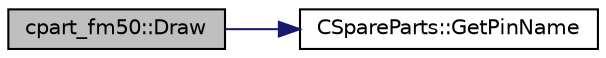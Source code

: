 digraph "cpart_fm50::Draw"
{
 // LATEX_PDF_SIZE
  edge [fontname="Helvetica",fontsize="10",labelfontname="Helvetica",labelfontsize="10"];
  node [fontname="Helvetica",fontsize="10",shape=record];
  rankdir="LR";
  Node1 [label="cpart_fm50::Draw",height=0.2,width=0.4,color="black", fillcolor="grey75", style="filled", fontcolor="black",tooltip="Called ever 100ms to draw part."];
  Node1 -> Node2 [color="midnightblue",fontsize="10",style="solid",fontname="Helvetica"];
  Node2 [label="CSpareParts::GetPinName",height=0.2,width=0.4,color="black", fillcolor="white", style="filled",URL="$class_c_spare_parts.html#a56db36d1a8c49ca039b5feb083f4fed0",tooltip="Return the name of one pin."];
}
